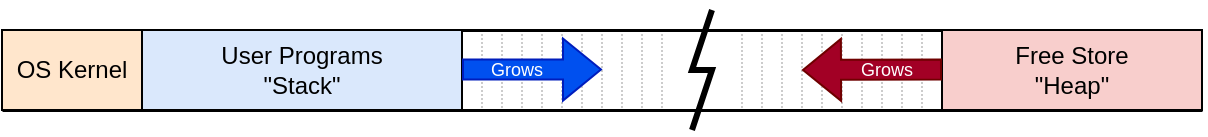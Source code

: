 <mxfile version="20.3.0" type="device"><diagram id="onrNWTaL_ksqwVbMLAnh" name="Page-1"><mxGraphModel dx="1298" dy="900" grid="1" gridSize="10" guides="1" tooltips="1" connect="1" arrows="1" fold="1" page="1" pageScale="1" pageWidth="850" pageHeight="1100" math="0" shadow="0"><root><mxCell id="0"/><mxCell id="1" parent="0"/><mxCell id="LG_z4aND2ywCblH0fW1l-17" value="" style="group" parent="1" vertex="1" connectable="0"><mxGeometry x="80" y="105" width="600" height="55" as="geometry"/></mxCell><mxCell id="0JuaMm9-AtEM9xCaL47T-136" value="" style="group" parent="LG_z4aND2ywCblH0fW1l-17" vertex="1" connectable="0"><mxGeometry y="15" width="600" height="40" as="geometry"/></mxCell><mxCell id="0JuaMm9-AtEM9xCaL47T-132" value="" style="group" parent="0JuaMm9-AtEM9xCaL47T-136" vertex="1" connectable="0"><mxGeometry x="20" width="560" height="40" as="geometry"/></mxCell><mxCell id="0JuaMm9-AtEM9xCaL47T-41" value="" style="group" parent="0JuaMm9-AtEM9xCaL47T-132" vertex="1" connectable="0"><mxGeometry width="40" height="40" as="geometry"/></mxCell><mxCell id="0JuaMm9-AtEM9xCaL47T-36" value="" style="endArrow=none;dashed=1;html=1;dashPattern=1 1;strokeWidth=1;rounded=0;strokeColor=#CCCCCC;" parent="0JuaMm9-AtEM9xCaL47T-41" edge="1"><mxGeometry width="50" height="50" relative="1" as="geometry"><mxPoint x="10" as="sourcePoint"/><mxPoint x="10" y="40" as="targetPoint"/></mxGeometry></mxCell><mxCell id="0JuaMm9-AtEM9xCaL47T-37" value="" style="endArrow=none;dashed=1;html=1;dashPattern=1 1;strokeWidth=1;rounded=0;strokeColor=#CCCCCC;" parent="0JuaMm9-AtEM9xCaL47T-41" edge="1"><mxGeometry width="50" height="50" relative="1" as="geometry"><mxPoint x="20" as="sourcePoint"/><mxPoint x="20" y="40" as="targetPoint"/></mxGeometry></mxCell><mxCell id="0JuaMm9-AtEM9xCaL47T-38" value="" style="endArrow=none;dashed=1;html=1;dashPattern=1 1;strokeWidth=1;rounded=0;strokeColor=#CCCCCC;" parent="0JuaMm9-AtEM9xCaL47T-41" edge="1"><mxGeometry width="50" height="50" relative="1" as="geometry"><mxPoint x="30" as="sourcePoint"/><mxPoint x="30" y="40" as="targetPoint"/></mxGeometry></mxCell><mxCell id="0JuaMm9-AtEM9xCaL47T-39" value="" style="endArrow=none;dashed=1;html=1;dashPattern=1 1;strokeWidth=1;rounded=0;strokeColor=#CCCCCC;" parent="0JuaMm9-AtEM9xCaL47T-41" edge="1"><mxGeometry width="50" height="50" relative="1" as="geometry"><mxPoint as="sourcePoint"/><mxPoint y="40" as="targetPoint"/></mxGeometry></mxCell><mxCell id="0JuaMm9-AtEM9xCaL47T-40" value="" style="endArrow=none;dashed=1;html=1;dashPattern=1 1;strokeWidth=1;rounded=0;strokeColor=#CCCCCC;" parent="0JuaMm9-AtEM9xCaL47T-41" edge="1"><mxGeometry width="50" height="50" relative="1" as="geometry"><mxPoint x="40" as="sourcePoint"/><mxPoint x="40" y="40" as="targetPoint"/></mxGeometry></mxCell><mxCell id="0JuaMm9-AtEM9xCaL47T-42" value="" style="group" parent="0JuaMm9-AtEM9xCaL47T-132" vertex="1" connectable="0"><mxGeometry x="40" width="40" height="40" as="geometry"/></mxCell><mxCell id="0JuaMm9-AtEM9xCaL47T-43" value="" style="endArrow=none;dashed=1;html=1;dashPattern=1 1;strokeWidth=1;rounded=0;strokeColor=#CCCCCC;" parent="0JuaMm9-AtEM9xCaL47T-42" edge="1"><mxGeometry width="50" height="50" relative="1" as="geometry"><mxPoint x="10" as="sourcePoint"/><mxPoint x="10" y="40" as="targetPoint"/></mxGeometry></mxCell><mxCell id="0JuaMm9-AtEM9xCaL47T-44" value="" style="endArrow=none;dashed=1;html=1;dashPattern=1 1;strokeWidth=1;rounded=0;strokeColor=#CCCCCC;" parent="0JuaMm9-AtEM9xCaL47T-42" edge="1"><mxGeometry width="50" height="50" relative="1" as="geometry"><mxPoint x="20" as="sourcePoint"/><mxPoint x="20" y="40" as="targetPoint"/></mxGeometry></mxCell><mxCell id="0JuaMm9-AtEM9xCaL47T-45" value="" style="endArrow=none;dashed=1;html=1;dashPattern=1 1;strokeWidth=1;rounded=0;strokeColor=#CCCCCC;" parent="0JuaMm9-AtEM9xCaL47T-42" edge="1"><mxGeometry width="50" height="50" relative="1" as="geometry"><mxPoint x="30" as="sourcePoint"/><mxPoint x="30" y="40" as="targetPoint"/></mxGeometry></mxCell><mxCell id="0JuaMm9-AtEM9xCaL47T-46" value="" style="endArrow=none;dashed=1;html=1;dashPattern=1 1;strokeWidth=1;rounded=0;strokeColor=#CCCCCC;" parent="0JuaMm9-AtEM9xCaL47T-42" edge="1"><mxGeometry width="50" height="50" relative="1" as="geometry"><mxPoint as="sourcePoint"/><mxPoint y="40" as="targetPoint"/></mxGeometry></mxCell><mxCell id="0JuaMm9-AtEM9xCaL47T-47" value="" style="endArrow=none;dashed=1;html=1;dashPattern=1 1;strokeWidth=1;rounded=0;strokeColor=#CCCCCC;" parent="0JuaMm9-AtEM9xCaL47T-42" edge="1"><mxGeometry width="50" height="50" relative="1" as="geometry"><mxPoint x="40" as="sourcePoint"/><mxPoint x="40" y="40" as="targetPoint"/></mxGeometry></mxCell><mxCell id="0JuaMm9-AtEM9xCaL47T-48" value="" style="group" parent="0JuaMm9-AtEM9xCaL47T-132" vertex="1" connectable="0"><mxGeometry x="80" width="40" height="40" as="geometry"/></mxCell><mxCell id="0JuaMm9-AtEM9xCaL47T-49" value="" style="endArrow=none;dashed=1;html=1;dashPattern=1 1;strokeWidth=1;rounded=0;strokeColor=#CCCCCC;" parent="0JuaMm9-AtEM9xCaL47T-48" edge="1"><mxGeometry width="50" height="50" relative="1" as="geometry"><mxPoint x="10" as="sourcePoint"/><mxPoint x="10" y="40" as="targetPoint"/></mxGeometry></mxCell><mxCell id="0JuaMm9-AtEM9xCaL47T-50" value="" style="endArrow=none;dashed=1;html=1;dashPattern=1 1;strokeWidth=1;rounded=0;strokeColor=#CCCCCC;" parent="0JuaMm9-AtEM9xCaL47T-48" edge="1"><mxGeometry width="50" height="50" relative="1" as="geometry"><mxPoint x="20" as="sourcePoint"/><mxPoint x="20" y="40" as="targetPoint"/></mxGeometry></mxCell><mxCell id="0JuaMm9-AtEM9xCaL47T-51" value="" style="endArrow=none;dashed=1;html=1;dashPattern=1 1;strokeWidth=1;rounded=0;strokeColor=#CCCCCC;" parent="0JuaMm9-AtEM9xCaL47T-48" edge="1"><mxGeometry width="50" height="50" relative="1" as="geometry"><mxPoint x="30" as="sourcePoint"/><mxPoint x="30" y="40" as="targetPoint"/></mxGeometry></mxCell><mxCell id="0JuaMm9-AtEM9xCaL47T-52" value="" style="endArrow=none;dashed=1;html=1;dashPattern=1 1;strokeWidth=1;rounded=0;strokeColor=#CCCCCC;" parent="0JuaMm9-AtEM9xCaL47T-48" edge="1"><mxGeometry width="50" height="50" relative="1" as="geometry"><mxPoint as="sourcePoint"/><mxPoint y="40" as="targetPoint"/></mxGeometry></mxCell><mxCell id="0JuaMm9-AtEM9xCaL47T-53" value="" style="endArrow=none;dashed=1;html=1;dashPattern=1 1;strokeWidth=1;rounded=0;strokeColor=#CCCCCC;" parent="0JuaMm9-AtEM9xCaL47T-48" edge="1"><mxGeometry width="50" height="50" relative="1" as="geometry"><mxPoint x="40" as="sourcePoint"/><mxPoint x="40" y="40" as="targetPoint"/></mxGeometry></mxCell><mxCell id="0JuaMm9-AtEM9xCaL47T-54" value="" style="group" parent="0JuaMm9-AtEM9xCaL47T-132" vertex="1" connectable="0"><mxGeometry x="120" width="40" height="40" as="geometry"/></mxCell><mxCell id="0JuaMm9-AtEM9xCaL47T-55" value="" style="endArrow=none;dashed=1;html=1;dashPattern=1 1;strokeWidth=1;rounded=0;strokeColor=#CCCCCC;" parent="0JuaMm9-AtEM9xCaL47T-54" edge="1"><mxGeometry width="50" height="50" relative="1" as="geometry"><mxPoint x="10" as="sourcePoint"/><mxPoint x="10" y="40" as="targetPoint"/></mxGeometry></mxCell><mxCell id="0JuaMm9-AtEM9xCaL47T-56" value="" style="endArrow=none;dashed=1;html=1;dashPattern=1 1;strokeWidth=1;rounded=0;strokeColor=#CCCCCC;" parent="0JuaMm9-AtEM9xCaL47T-54" edge="1"><mxGeometry width="50" height="50" relative="1" as="geometry"><mxPoint x="20" as="sourcePoint"/><mxPoint x="20" y="40" as="targetPoint"/></mxGeometry></mxCell><mxCell id="0JuaMm9-AtEM9xCaL47T-57" value="" style="endArrow=none;dashed=1;html=1;dashPattern=1 1;strokeWidth=1;rounded=0;strokeColor=#CCCCCC;" parent="0JuaMm9-AtEM9xCaL47T-54" edge="1"><mxGeometry width="50" height="50" relative="1" as="geometry"><mxPoint x="30" as="sourcePoint"/><mxPoint x="30" y="40" as="targetPoint"/></mxGeometry></mxCell><mxCell id="0JuaMm9-AtEM9xCaL47T-58" value="" style="endArrow=none;dashed=1;html=1;dashPattern=1 1;strokeWidth=1;rounded=0;strokeColor=#CCCCCC;" parent="0JuaMm9-AtEM9xCaL47T-54" edge="1"><mxGeometry width="50" height="50" relative="1" as="geometry"><mxPoint as="sourcePoint"/><mxPoint y="40" as="targetPoint"/></mxGeometry></mxCell><mxCell id="0JuaMm9-AtEM9xCaL47T-59" value="" style="endArrow=none;dashed=1;html=1;dashPattern=1 1;strokeWidth=1;rounded=0;strokeColor=#CCCCCC;" parent="0JuaMm9-AtEM9xCaL47T-54" edge="1"><mxGeometry width="50" height="50" relative="1" as="geometry"><mxPoint x="40" as="sourcePoint"/><mxPoint x="40" y="40" as="targetPoint"/></mxGeometry></mxCell><mxCell id="0JuaMm9-AtEM9xCaL47T-60" value="" style="group" parent="0JuaMm9-AtEM9xCaL47T-132" vertex="1" connectable="0"><mxGeometry x="160" width="40" height="40" as="geometry"/></mxCell><mxCell id="0JuaMm9-AtEM9xCaL47T-61" value="" style="endArrow=none;dashed=1;html=1;dashPattern=1 1;strokeWidth=1;rounded=0;strokeColor=#CCCCCC;" parent="0JuaMm9-AtEM9xCaL47T-60" edge="1"><mxGeometry width="50" height="50" relative="1" as="geometry"><mxPoint x="10" as="sourcePoint"/><mxPoint x="10" y="40" as="targetPoint"/></mxGeometry></mxCell><mxCell id="0JuaMm9-AtEM9xCaL47T-62" value="" style="endArrow=none;dashed=1;html=1;dashPattern=1 1;strokeWidth=1;rounded=0;strokeColor=#CCCCCC;" parent="0JuaMm9-AtEM9xCaL47T-60" edge="1"><mxGeometry width="50" height="50" relative="1" as="geometry"><mxPoint x="20" as="sourcePoint"/><mxPoint x="20" y="40" as="targetPoint"/></mxGeometry></mxCell><mxCell id="0JuaMm9-AtEM9xCaL47T-63" value="" style="endArrow=none;dashed=1;html=1;dashPattern=1 1;strokeWidth=1;rounded=0;strokeColor=#CCCCCC;" parent="0JuaMm9-AtEM9xCaL47T-60" edge="1"><mxGeometry width="50" height="50" relative="1" as="geometry"><mxPoint x="30" as="sourcePoint"/><mxPoint x="30" y="40" as="targetPoint"/></mxGeometry></mxCell><mxCell id="0JuaMm9-AtEM9xCaL47T-64" value="" style="endArrow=none;dashed=1;html=1;dashPattern=1 1;strokeWidth=1;rounded=0;strokeColor=#CCCCCC;" parent="0JuaMm9-AtEM9xCaL47T-60" edge="1"><mxGeometry width="50" height="50" relative="1" as="geometry"><mxPoint as="sourcePoint"/><mxPoint y="40" as="targetPoint"/></mxGeometry></mxCell><mxCell id="0JuaMm9-AtEM9xCaL47T-65" value="" style="endArrow=none;dashed=1;html=1;dashPattern=1 1;strokeWidth=1;rounded=0;strokeColor=#CCCCCC;" parent="0JuaMm9-AtEM9xCaL47T-60" edge="1"><mxGeometry width="50" height="50" relative="1" as="geometry"><mxPoint x="40" as="sourcePoint"/><mxPoint x="40" y="40" as="targetPoint"/></mxGeometry></mxCell><mxCell id="0JuaMm9-AtEM9xCaL47T-66" value="" style="group" parent="0JuaMm9-AtEM9xCaL47T-132" vertex="1" connectable="0"><mxGeometry x="200" width="40" height="40" as="geometry"/></mxCell><mxCell id="0JuaMm9-AtEM9xCaL47T-67" value="" style="endArrow=none;dashed=1;html=1;dashPattern=1 1;strokeWidth=1;rounded=0;strokeColor=#CCCCCC;" parent="0JuaMm9-AtEM9xCaL47T-66" edge="1"><mxGeometry width="50" height="50" relative="1" as="geometry"><mxPoint x="10" as="sourcePoint"/><mxPoint x="10" y="40" as="targetPoint"/></mxGeometry></mxCell><mxCell id="0JuaMm9-AtEM9xCaL47T-68" value="" style="endArrow=none;dashed=1;html=1;dashPattern=1 1;strokeWidth=1;rounded=0;strokeColor=#CCCCCC;" parent="0JuaMm9-AtEM9xCaL47T-66" edge="1"><mxGeometry width="50" height="50" relative="1" as="geometry"><mxPoint x="20" as="sourcePoint"/><mxPoint x="20" y="40" as="targetPoint"/></mxGeometry></mxCell><mxCell id="0JuaMm9-AtEM9xCaL47T-69" value="" style="endArrow=none;dashed=1;html=1;dashPattern=1 1;strokeWidth=1;rounded=0;strokeColor=#CCCCCC;" parent="0JuaMm9-AtEM9xCaL47T-66" edge="1"><mxGeometry width="50" height="50" relative="1" as="geometry"><mxPoint x="30" as="sourcePoint"/><mxPoint x="30" y="40" as="targetPoint"/></mxGeometry></mxCell><mxCell id="0JuaMm9-AtEM9xCaL47T-70" value="" style="endArrow=none;dashed=1;html=1;dashPattern=1 1;strokeWidth=1;rounded=0;strokeColor=#CCCCCC;" parent="0JuaMm9-AtEM9xCaL47T-66" edge="1"><mxGeometry width="50" height="50" relative="1" as="geometry"><mxPoint as="sourcePoint"/><mxPoint y="40" as="targetPoint"/></mxGeometry></mxCell><mxCell id="0JuaMm9-AtEM9xCaL47T-71" value="" style="endArrow=none;dashed=1;html=1;dashPattern=1 1;strokeWidth=1;rounded=0;strokeColor=#CCCCCC;" parent="0JuaMm9-AtEM9xCaL47T-66" edge="1"><mxGeometry width="50" height="50" relative="1" as="geometry"><mxPoint x="40" as="sourcePoint"/><mxPoint x="40" y="40" as="targetPoint"/></mxGeometry></mxCell><mxCell id="0JuaMm9-AtEM9xCaL47T-72" value="" style="group" parent="0JuaMm9-AtEM9xCaL47T-132" vertex="1" connectable="0"><mxGeometry x="240" width="40" height="40" as="geometry"/></mxCell><mxCell id="0JuaMm9-AtEM9xCaL47T-73" value="" style="endArrow=none;dashed=1;html=1;dashPattern=1 1;strokeWidth=1;rounded=0;strokeColor=#CCCCCC;" parent="0JuaMm9-AtEM9xCaL47T-72" edge="1"><mxGeometry width="50" height="50" relative="1" as="geometry"><mxPoint x="10" as="sourcePoint"/><mxPoint x="10" y="40" as="targetPoint"/></mxGeometry></mxCell><mxCell id="0JuaMm9-AtEM9xCaL47T-74" value="" style="endArrow=none;dashed=1;html=1;dashPattern=1 1;strokeWidth=1;rounded=0;strokeColor=#CCCCCC;" parent="0JuaMm9-AtEM9xCaL47T-72" edge="1"><mxGeometry width="50" height="50" relative="1" as="geometry"><mxPoint x="20" as="sourcePoint"/><mxPoint x="20" y="40" as="targetPoint"/></mxGeometry></mxCell><mxCell id="0JuaMm9-AtEM9xCaL47T-75" value="" style="endArrow=none;dashed=1;html=1;dashPattern=1 1;strokeWidth=1;rounded=0;strokeColor=#CCCCCC;" parent="0JuaMm9-AtEM9xCaL47T-72" edge="1"><mxGeometry width="50" height="50" relative="1" as="geometry"><mxPoint x="30" as="sourcePoint"/><mxPoint x="30" y="40" as="targetPoint"/></mxGeometry></mxCell><mxCell id="0JuaMm9-AtEM9xCaL47T-76" value="" style="endArrow=none;dashed=1;html=1;dashPattern=1 1;strokeWidth=1;rounded=0;strokeColor=#CCCCCC;" parent="0JuaMm9-AtEM9xCaL47T-72" edge="1"><mxGeometry width="50" height="50" relative="1" as="geometry"><mxPoint as="sourcePoint"/><mxPoint y="40" as="targetPoint"/></mxGeometry></mxCell><mxCell id="0JuaMm9-AtEM9xCaL47T-77" value="" style="endArrow=none;dashed=1;html=1;dashPattern=1 1;strokeWidth=1;rounded=0;strokeColor=#CCCCCC;" parent="0JuaMm9-AtEM9xCaL47T-72" edge="1"><mxGeometry width="50" height="50" relative="1" as="geometry"><mxPoint x="40" as="sourcePoint"/><mxPoint x="40" y="40" as="targetPoint"/></mxGeometry></mxCell><mxCell id="0JuaMm9-AtEM9xCaL47T-90" value="" style="group" parent="0JuaMm9-AtEM9xCaL47T-132" vertex="1" connectable="0"><mxGeometry x="360" width="40" height="40" as="geometry"/></mxCell><mxCell id="0JuaMm9-AtEM9xCaL47T-91" value="" style="endArrow=none;dashed=1;html=1;dashPattern=1 1;strokeWidth=1;rounded=0;strokeColor=#CCCCCC;" parent="0JuaMm9-AtEM9xCaL47T-90" edge="1"><mxGeometry width="50" height="50" relative="1" as="geometry"><mxPoint x="10" as="sourcePoint"/><mxPoint x="10" y="40" as="targetPoint"/></mxGeometry></mxCell><mxCell id="0JuaMm9-AtEM9xCaL47T-92" value="" style="endArrow=none;dashed=1;html=1;dashPattern=1 1;strokeWidth=1;rounded=0;strokeColor=#CCCCCC;" parent="0JuaMm9-AtEM9xCaL47T-90" edge="1"><mxGeometry width="50" height="50" relative="1" as="geometry"><mxPoint x="20" as="sourcePoint"/><mxPoint x="20" y="40" as="targetPoint"/></mxGeometry></mxCell><mxCell id="0JuaMm9-AtEM9xCaL47T-93" value="" style="endArrow=none;dashed=1;html=1;dashPattern=1 1;strokeWidth=1;rounded=0;strokeColor=#CCCCCC;" parent="0JuaMm9-AtEM9xCaL47T-90" edge="1"><mxGeometry width="50" height="50" relative="1" as="geometry"><mxPoint x="30" as="sourcePoint"/><mxPoint x="30" y="40" as="targetPoint"/></mxGeometry></mxCell><mxCell id="0JuaMm9-AtEM9xCaL47T-94" value="" style="endArrow=none;dashed=1;html=1;dashPattern=1 1;strokeWidth=1;rounded=0;strokeColor=#CCCCCC;" parent="0JuaMm9-AtEM9xCaL47T-90" edge="1"><mxGeometry width="50" height="50" relative="1" as="geometry"><mxPoint as="sourcePoint"/><mxPoint y="40" as="targetPoint"/></mxGeometry></mxCell><mxCell id="0JuaMm9-AtEM9xCaL47T-95" value="" style="endArrow=none;dashed=1;html=1;dashPattern=1 1;strokeWidth=1;rounded=0;strokeColor=#CCCCCC;" parent="0JuaMm9-AtEM9xCaL47T-90" edge="1"><mxGeometry width="50" height="50" relative="1" as="geometry"><mxPoint x="40" as="sourcePoint"/><mxPoint x="40" y="40" as="targetPoint"/></mxGeometry></mxCell><mxCell id="0JuaMm9-AtEM9xCaL47T-96" value="" style="group" parent="0JuaMm9-AtEM9xCaL47T-132" vertex="1" connectable="0"><mxGeometry x="400" width="40" height="40" as="geometry"/></mxCell><mxCell id="0JuaMm9-AtEM9xCaL47T-97" value="" style="endArrow=none;dashed=1;html=1;dashPattern=1 1;strokeWidth=1;rounded=0;strokeColor=#CCCCCC;" parent="0JuaMm9-AtEM9xCaL47T-96" edge="1"><mxGeometry width="50" height="50" relative="1" as="geometry"><mxPoint x="10" as="sourcePoint"/><mxPoint x="10" y="40" as="targetPoint"/></mxGeometry></mxCell><mxCell id="0JuaMm9-AtEM9xCaL47T-98" value="" style="endArrow=none;dashed=1;html=1;dashPattern=1 1;strokeWidth=1;rounded=0;strokeColor=#CCCCCC;" parent="0JuaMm9-AtEM9xCaL47T-96" edge="1"><mxGeometry width="50" height="50" relative="1" as="geometry"><mxPoint x="20" as="sourcePoint"/><mxPoint x="20" y="40" as="targetPoint"/></mxGeometry></mxCell><mxCell id="0JuaMm9-AtEM9xCaL47T-99" value="" style="endArrow=none;dashed=1;html=1;dashPattern=1 1;strokeWidth=1;rounded=0;strokeColor=#CCCCCC;" parent="0JuaMm9-AtEM9xCaL47T-96" edge="1"><mxGeometry width="50" height="50" relative="1" as="geometry"><mxPoint x="30" as="sourcePoint"/><mxPoint x="30" y="40" as="targetPoint"/></mxGeometry></mxCell><mxCell id="0JuaMm9-AtEM9xCaL47T-100" value="" style="endArrow=none;dashed=1;html=1;dashPattern=1 1;strokeWidth=1;rounded=0;strokeColor=#CCCCCC;" parent="0JuaMm9-AtEM9xCaL47T-96" edge="1"><mxGeometry width="50" height="50" relative="1" as="geometry"><mxPoint as="sourcePoint"/><mxPoint y="40" as="targetPoint"/></mxGeometry></mxCell><mxCell id="0JuaMm9-AtEM9xCaL47T-101" value="" style="endArrow=none;dashed=1;html=1;dashPattern=1 1;strokeWidth=1;rounded=0;strokeColor=#CCCCCC;" parent="0JuaMm9-AtEM9xCaL47T-96" edge="1"><mxGeometry width="50" height="50" relative="1" as="geometry"><mxPoint x="40" as="sourcePoint"/><mxPoint x="40" y="40" as="targetPoint"/></mxGeometry></mxCell><mxCell id="0JuaMm9-AtEM9xCaL47T-102" value="" style="group" parent="0JuaMm9-AtEM9xCaL47T-132" vertex="1" connectable="0"><mxGeometry x="440" width="40" height="40" as="geometry"/></mxCell><mxCell id="0JuaMm9-AtEM9xCaL47T-103" value="" style="endArrow=none;dashed=1;html=1;dashPattern=1 1;strokeWidth=1;rounded=0;strokeColor=#CCCCCC;" parent="0JuaMm9-AtEM9xCaL47T-102" edge="1"><mxGeometry width="50" height="50" relative="1" as="geometry"><mxPoint x="10" as="sourcePoint"/><mxPoint x="10" y="40" as="targetPoint"/></mxGeometry></mxCell><mxCell id="0JuaMm9-AtEM9xCaL47T-104" value="" style="endArrow=none;dashed=1;html=1;dashPattern=1 1;strokeWidth=1;rounded=0;strokeColor=#CCCCCC;" parent="0JuaMm9-AtEM9xCaL47T-102" edge="1"><mxGeometry width="50" height="50" relative="1" as="geometry"><mxPoint x="20" as="sourcePoint"/><mxPoint x="20" y="40" as="targetPoint"/></mxGeometry></mxCell><mxCell id="0JuaMm9-AtEM9xCaL47T-105" value="" style="endArrow=none;dashed=1;html=1;dashPattern=1 1;strokeWidth=1;rounded=0;strokeColor=#CCCCCC;" parent="0JuaMm9-AtEM9xCaL47T-102" edge="1"><mxGeometry width="50" height="50" relative="1" as="geometry"><mxPoint x="30" as="sourcePoint"/><mxPoint x="30" y="40" as="targetPoint"/></mxGeometry></mxCell><mxCell id="0JuaMm9-AtEM9xCaL47T-106" value="" style="endArrow=none;dashed=1;html=1;dashPattern=1 1;strokeWidth=1;rounded=0;strokeColor=#CCCCCC;" parent="0JuaMm9-AtEM9xCaL47T-102" edge="1"><mxGeometry width="50" height="50" relative="1" as="geometry"><mxPoint as="sourcePoint"/><mxPoint y="40" as="targetPoint"/></mxGeometry></mxCell><mxCell id="0JuaMm9-AtEM9xCaL47T-107" value="" style="endArrow=none;dashed=1;html=1;dashPattern=1 1;strokeWidth=1;rounded=0;strokeColor=#CCCCCC;" parent="0JuaMm9-AtEM9xCaL47T-102" edge="1"><mxGeometry width="50" height="50" relative="1" as="geometry"><mxPoint x="40" as="sourcePoint"/><mxPoint x="40" y="40" as="targetPoint"/></mxGeometry></mxCell><mxCell id="0JuaMm9-AtEM9xCaL47T-108" value="" style="group" parent="0JuaMm9-AtEM9xCaL47T-132" vertex="1" connectable="0"><mxGeometry x="480" width="40" height="40" as="geometry"/></mxCell><mxCell id="0JuaMm9-AtEM9xCaL47T-109" value="" style="endArrow=none;dashed=1;html=1;dashPattern=1 1;strokeWidth=1;rounded=0;strokeColor=#CCCCCC;" parent="0JuaMm9-AtEM9xCaL47T-108" edge="1"><mxGeometry width="50" height="50" relative="1" as="geometry"><mxPoint x="10" as="sourcePoint"/><mxPoint x="10" y="40" as="targetPoint"/></mxGeometry></mxCell><mxCell id="0JuaMm9-AtEM9xCaL47T-110" value="" style="endArrow=none;dashed=1;html=1;dashPattern=1 1;strokeWidth=1;rounded=0;strokeColor=#CCCCCC;" parent="0JuaMm9-AtEM9xCaL47T-108" edge="1"><mxGeometry width="50" height="50" relative="1" as="geometry"><mxPoint x="20" as="sourcePoint"/><mxPoint x="20" y="40" as="targetPoint"/></mxGeometry></mxCell><mxCell id="0JuaMm9-AtEM9xCaL47T-111" value="" style="endArrow=none;dashed=1;html=1;dashPattern=1 1;strokeWidth=1;rounded=0;strokeColor=#CCCCCC;" parent="0JuaMm9-AtEM9xCaL47T-108" edge="1"><mxGeometry width="50" height="50" relative="1" as="geometry"><mxPoint x="30" as="sourcePoint"/><mxPoint x="30" y="40" as="targetPoint"/></mxGeometry></mxCell><mxCell id="0JuaMm9-AtEM9xCaL47T-112" value="" style="endArrow=none;dashed=1;html=1;dashPattern=1 1;strokeWidth=1;rounded=0;strokeColor=#CCCCCC;startArrow=none;" parent="0JuaMm9-AtEM9xCaL47T-108" edge="1"><mxGeometry width="50" height="50" relative="1" as="geometry"><mxPoint y="40" as="sourcePoint"/><mxPoint y="40" as="targetPoint"/></mxGeometry></mxCell><mxCell id="0JuaMm9-AtEM9xCaL47T-113" value="" style="endArrow=none;dashed=1;html=1;dashPattern=1 1;strokeWidth=1;rounded=0;strokeColor=#CCCCCC;" parent="0JuaMm9-AtEM9xCaL47T-108" edge="1"><mxGeometry width="50" height="50" relative="1" as="geometry"><mxPoint x="40" as="sourcePoint"/><mxPoint x="40" y="40" as="targetPoint"/></mxGeometry></mxCell><mxCell id="0JuaMm9-AtEM9xCaL47T-114" value="" style="group" parent="0JuaMm9-AtEM9xCaL47T-132" vertex="1" connectable="0"><mxGeometry x="520" width="40" height="40" as="geometry"/></mxCell><mxCell id="0JuaMm9-AtEM9xCaL47T-115" value="" style="endArrow=none;dashed=1;html=1;dashPattern=1 1;strokeWidth=1;rounded=0;strokeColor=#CCCCCC;" parent="0JuaMm9-AtEM9xCaL47T-114" edge="1"><mxGeometry width="50" height="50" relative="1" as="geometry"><mxPoint x="10" as="sourcePoint"/><mxPoint x="10" y="40" as="targetPoint"/></mxGeometry></mxCell><mxCell id="0JuaMm9-AtEM9xCaL47T-116" value="" style="endArrow=none;dashed=1;html=1;dashPattern=1 1;strokeWidth=1;rounded=0;strokeColor=#CCCCCC;" parent="0JuaMm9-AtEM9xCaL47T-114" edge="1"><mxGeometry width="50" height="50" relative="1" as="geometry"><mxPoint x="20" as="sourcePoint"/><mxPoint x="20" y="40" as="targetPoint"/></mxGeometry></mxCell><mxCell id="0JuaMm9-AtEM9xCaL47T-117" value="" style="endArrow=none;dashed=1;html=1;dashPattern=1 1;strokeWidth=1;rounded=0;strokeColor=#CCCCCC;" parent="0JuaMm9-AtEM9xCaL47T-114" edge="1"><mxGeometry width="50" height="50" relative="1" as="geometry"><mxPoint x="30" as="sourcePoint"/><mxPoint x="30" y="40" as="targetPoint"/></mxGeometry></mxCell><mxCell id="0JuaMm9-AtEM9xCaL47T-118" value="" style="endArrow=none;dashed=1;html=1;dashPattern=1 1;strokeWidth=1;rounded=0;strokeColor=#CCCCCC;" parent="0JuaMm9-AtEM9xCaL47T-114" edge="1"><mxGeometry width="50" height="50" relative="1" as="geometry"><mxPoint as="sourcePoint"/><mxPoint y="40" as="targetPoint"/></mxGeometry></mxCell><mxCell id="0JuaMm9-AtEM9xCaL47T-119" value="" style="endArrow=none;dashed=1;html=1;dashPattern=1 1;strokeWidth=1;rounded=0;strokeColor=#CCCCCC;" parent="0JuaMm9-AtEM9xCaL47T-114" edge="1"><mxGeometry width="50" height="50" relative="1" as="geometry"><mxPoint x="40" as="sourcePoint"/><mxPoint x="40" y="40" as="targetPoint"/></mxGeometry></mxCell><mxCell id="0JuaMm9-AtEM9xCaL47T-79" value="" style="endArrow=none;dashed=1;html=1;dashPattern=1 1;strokeWidth=1;rounded=0;strokeColor=#CCCCCC;" parent="0JuaMm9-AtEM9xCaL47T-132" edge="1"><mxGeometry width="50" height="50" relative="1" as="geometry"><mxPoint x="290" as="sourcePoint"/><mxPoint x="290" y="40" as="targetPoint"/></mxGeometry></mxCell><mxCell id="0JuaMm9-AtEM9xCaL47T-82" value="" style="endArrow=none;dashed=1;html=1;dashPattern=1 1;strokeWidth=1;rounded=0;strokeColor=#CCCCCC;" parent="0JuaMm9-AtEM9xCaL47T-132" edge="1"><mxGeometry width="50" height="50" relative="1" as="geometry"><mxPoint x="280" as="sourcePoint"/><mxPoint x="280" y="40" as="targetPoint"/></mxGeometry></mxCell><mxCell id="0JuaMm9-AtEM9xCaL47T-5" value="" style="group;strokeWidth=1.5;" parent="0JuaMm9-AtEM9xCaL47T-136" vertex="1" connectable="0"><mxGeometry width="600" height="40" as="geometry"/></mxCell><mxCell id="LG_z4aND2ywCblH0fW1l-9" value="" style="endArrow=none;dashed=1;html=1;dashPattern=1 1;strokeWidth=1;rounded=0;strokeColor=#CCCCCC;" parent="0JuaMm9-AtEM9xCaL47T-5" edge="1"><mxGeometry width="50" height="50" relative="1" as="geometry"><mxPoint x="370" as="sourcePoint"/><mxPoint x="370" y="40" as="targetPoint"/></mxGeometry></mxCell><mxCell id="LG_z4aND2ywCblH0fW1l-10" value="" style="endArrow=none;dashed=1;html=1;dashPattern=1 1;strokeWidth=1;rounded=0;strokeColor=#CCCCCC;" parent="0JuaMm9-AtEM9xCaL47T-5" edge="1"><mxGeometry width="50" height="50" relative="1" as="geometry"><mxPoint x="380" as="sourcePoint"/><mxPoint x="380" y="40" as="targetPoint"/></mxGeometry></mxCell><mxCell id="LG_z4aND2ywCblH0fW1l-11" value="" style="endArrow=none;dashed=1;html=1;dashPattern=1 1;strokeWidth=1;rounded=0;strokeColor=#CCCCCC;" parent="0JuaMm9-AtEM9xCaL47T-5" edge="1"><mxGeometry width="50" height="50" relative="1" as="geometry"><mxPoint x="390" as="sourcePoint"/><mxPoint x="390" y="40" as="targetPoint"/></mxGeometry></mxCell><mxCell id="LG_z4aND2ywCblH0fW1l-13" value="" style="endArrow=none;dashed=1;html=1;dashPattern=1 1;strokeWidth=1;rounded=0;strokeColor=#CCCCCC;" parent="0JuaMm9-AtEM9xCaL47T-5" edge="1"><mxGeometry width="50" height="50" relative="1" as="geometry"><mxPoint x="400" as="sourcePoint"/><mxPoint x="400" y="40" as="targetPoint"/></mxGeometry></mxCell><mxCell id="0JuaMm9-AtEM9xCaL47T-85" value="" style="endArrow=none;dashed=1;html=1;dashPattern=1 1;strokeWidth=1;rounded=0;strokeColor=#CCCCCC;" parent="0JuaMm9-AtEM9xCaL47T-5" edge="1"><mxGeometry width="50" height="50" relative="1" as="geometry"><mxPoint x="330" as="sourcePoint"/><mxPoint x="330" y="40" as="targetPoint"/></mxGeometry></mxCell><mxCell id="0JuaMm9-AtEM9xCaL47T-88" value="" style="endArrow=none;dashed=1;html=1;dashPattern=1 1;strokeWidth=1;rounded=0;strokeColor=#CCCCCC;" parent="0JuaMm9-AtEM9xCaL47T-5" edge="1"><mxGeometry width="50" height="50" relative="1" as="geometry"><mxPoint x="320" as="sourcePoint"/><mxPoint x="320" y="40" as="targetPoint"/></mxGeometry></mxCell><mxCell id="0JuaMm9-AtEM9xCaL47T-2" value="" style="endArrow=none;html=1;rounded=0;strokeWidth=1.5;" parent="0JuaMm9-AtEM9xCaL47T-5" edge="1"><mxGeometry width="50" height="50" relative="1" as="geometry"><mxPoint as="sourcePoint"/><mxPoint x="600" as="targetPoint"/></mxGeometry></mxCell><mxCell id="0JuaMm9-AtEM9xCaL47T-3" value="" style="endArrow=none;html=1;rounded=0;strokeWidth=1.5;" parent="0JuaMm9-AtEM9xCaL47T-5" edge="1"><mxGeometry width="50" height="50" relative="1" as="geometry"><mxPoint y="40" as="sourcePoint"/><mxPoint x="600" y="40" as="targetPoint"/></mxGeometry></mxCell><mxCell id="0JuaMm9-AtEM9xCaL47T-139" value="User Programs&lt;br&gt;&quot;Stack&quot;" style="rounded=0;whiteSpace=wrap;html=1;strokeColor=#000000;strokeWidth=1;fillColor=#dae8fc;" parent="0JuaMm9-AtEM9xCaL47T-5" vertex="1"><mxGeometry x="70" width="160" height="40" as="geometry"/></mxCell><mxCell id="0JuaMm9-AtEM9xCaL47T-142" value="Free Store&lt;br&gt;&quot;Heap&quot;" style="rounded=0;whiteSpace=wrap;html=1;strokeColor=#000000;strokeWidth=1;fillColor=#f8cecc;" parent="0JuaMm9-AtEM9xCaL47T-5" vertex="1"><mxGeometry x="470" width="130" height="40" as="geometry"/></mxCell><mxCell id="LG_z4aND2ywCblH0fW1l-1" value="OS Kernel" style="rounded=0;whiteSpace=wrap;html=1;strokeColor=#000000;strokeWidth=1;fillColor=#ffe6cc;" parent="0JuaMm9-AtEM9xCaL47T-5" vertex="1"><mxGeometry width="70" height="40" as="geometry"/></mxCell><mxCell id="LG_z4aND2ywCblH0fW1l-2" value="" style="shape=flexArrow;endArrow=classic;html=1;rounded=0;fillColor=#0050ef;strokeColor=#001DBC;fontColor=#FFFFFF;labelBackgroundColor=none;fontSize=9;fontFamily=Helvetica;" parent="0JuaMm9-AtEM9xCaL47T-5" edge="1"><mxGeometry width="50" height="50" relative="1" as="geometry"><mxPoint x="230" y="19.77" as="sourcePoint"/><mxPoint x="300" y="19.77" as="targetPoint"/></mxGeometry></mxCell><mxCell id="LG_z4aND2ywCblH0fW1l-3" value="Grows" style="edgeLabel;html=1;align=center;verticalAlign=middle;resizable=0;points=[];fontColor=#FFFFFF;labelBackgroundColor=none;fontSize=9;fontFamily=Helvetica;" parent="LG_z4aND2ywCblH0fW1l-2" vertex="1" connectable="0"><mxGeometry x="0.006" y="-1" relative="1" as="geometry"><mxPoint x="-8" y="-1" as="offset"/></mxGeometry></mxCell><mxCell id="LG_z4aND2ywCblH0fW1l-4" value="" style="shape=flexArrow;endArrow=classic;html=1;rounded=0;fillColor=#a20025;strokeColor=#6F0000;fontColor=#FFFFFF;labelBackgroundColor=none;fontSize=9;fontFamily=Helvetica;" parent="0JuaMm9-AtEM9xCaL47T-5" edge="1"><mxGeometry width="50" height="50" relative="1" as="geometry"><mxPoint x="470" y="19.77" as="sourcePoint"/><mxPoint x="400" y="20" as="targetPoint"/></mxGeometry></mxCell><mxCell id="LG_z4aND2ywCblH0fW1l-5" value="Grows" style="edgeLabel;html=1;align=center;verticalAlign=middle;resizable=0;points=[];fontColor=#FFFFFF;labelBackgroundColor=none;fontSize=9;fontFamily=Helvetica;" parent="LG_z4aND2ywCblH0fW1l-4" vertex="1" connectable="0"><mxGeometry x="0.006" y="-1" relative="1" as="geometry"><mxPoint x="7" y="1" as="offset"/></mxGeometry></mxCell><mxCell id="0JuaMm9-AtEM9xCaL47T-145" value="" style="endArrow=none;html=1;rounded=0;strokeColor=#000000;strokeWidth=3;endFill=0;" parent="LG_z4aND2ywCblH0fW1l-17" edge="1"><mxGeometry width="50" height="50" relative="1" as="geometry"><mxPoint x="345" y="65" as="sourcePoint"/><mxPoint x="355" y="5" as="targetPoint"/><Array as="points"><mxPoint x="355" y="35"/><mxPoint x="345" y="35"/></Array></mxGeometry></mxCell></root></mxGraphModel></diagram></mxfile>